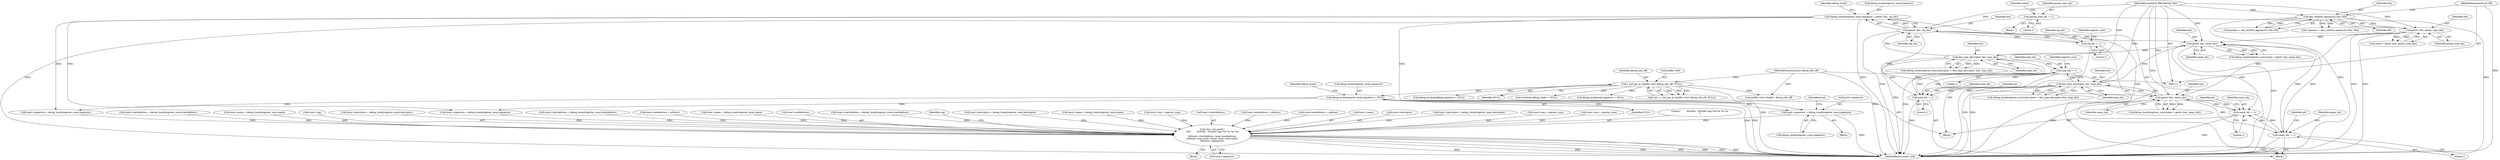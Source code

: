 digraph "0_radare2_252afb1cff9676f3ae1f341a28448bf2c8b6e308@array" {
"1000726" [label="(Call,local->signature = debug_locals[register_num].signature)"];
"1000602" [label="(Call,debug_locals[register_num].signature = NULL)"];
"1000133" [label="(Call,r_buf_get_at (binfile->buf, debug_info_off, NULL))"];
"1000122" [label="(MethodParameterIn,int debug_info_off)"];
"1000778" [label="(Call,debug_locals[register_num].signature = getstr (bin, sig_idx))"];
"1000784" [label="(Call,getstr (bin, sig_idx))"];
"1000768" [label="(Call,dex_type_descriptor (bin, type_idx))"];
"1000759" [label="(Call,getstr (bin, name_idx))"];
"1000338" [label="(Call,getstr (bin, param_type_idx))"];
"1000287" [label="(Call,dex_method_signature2 (bin, MI))"];
"1000113" [label="(MethodParameterIn,RBinDexObj *bin)"];
"1000115" [label="(MethodParameterIn,int MI)"];
"1000333" [label="(Call,param_type_idx -= 1)"];
"1000592" [label="(Call,dex_type_descriptor (bin, type_idx))"];
"1000583" [label="(Call,getstr (bin, name_idx))"];
"1000477" [label="(Call,name_idx -= 1)"];
"1000641" [label="(Call,name_idx -= 1)"];
"1000489" [label="(Call,type_idx -= 1)"];
"1000653" [label="(Call,type_idx -= 1)"];
"1000665" [label="(Call,sig_idx -= 1)"];
"1001079" [label="(Call,rbin->cb_printf (\n\t\t\t\t\"        0x%04x - 0x%04x reg=%d %s %s %s\n\",\n\t\t\t\tlocal->startAddress, local->endAddress,\n\t\t\t\tlocal->reg, local->name, local->descriptor,\n\t\t\t\tlocal->signature))"];
"1000869" [label="(Call,local->reg = register_num)"];
"1000790" [label="(Identifier,debug_locals)"];
"1000612" [label="(Identifier,debug_locals)"];
"1000478" [label="(Identifier,name_idx)"];
"1000645" [label="(Identifier,p4)"];
"1000655" [label="(Literal,1)"];
"1000618" [label="(Block,)"];
"1000490" [label="(Identifier,type_idx)"];
"1000654" [label="(Identifier,type_idx)"];
"1001080" [label="(Literal,\"        0x%04x - 0x%04x reg=%d %s %s %s\n\")"];
"1000584" [label="(Identifier,bin)"];
"1000577" [label="(Call,debug_locals[register_num].name = getstr (bin, name_idx))"];
"1000377" [label="(Call,debug_locals[reg].signature = NULL)"];
"1000717" [label="(Call,local->startAddress = debug_locals[register_num].startAddress)"];
"1000550" [label="(Call,local->signature = debug_locals[register_num].signature)"];
"1000134" [label="(Call,binfile->buf)"];
"1000304" [label="(Block,)"];
"1000699" [label="(Call,local->name = debug_locals[register_num].name)"];
"1000666" [label="(Identifier,sig_idx)"];
"1000726" [label="(Call,local->signature = debug_locals[register_num].signature)"];
"1000479" [label="(Literal,1)"];
"1000594" [label="(Identifier,type_idx)"];
"1000657" [label="(Identifier,p4)"];
"1000603" [label="(Call,debug_locals[register_num].signature)"];
"1000759" [label="(Call,getstr (bin, name_idx))"];
"1000340" [label="(Identifier,param_type_idx)"];
"1000288" [label="(Identifier,bin)"];
"1001087" [label="(Call,local->reg)"];
"1000532" [label="(Call,local->descriptor = debug_locals[register_num].descriptor)"];
"1000784" [label="(Call,getstr (bin, sig_idx))"];
"1000339" [label="(Identifier,bin)"];
"1000541" [label="(Call,local->startAddress = debug_locals[register_num].startAddress)"];
"1000761" [label="(Identifier,name_idx)"];
"1000131" [label="(Call,*p4 = r_buf_get_at (binfile->buf, debug_info_off, NULL))"];
"1000569" [label="(Call,local->endAddress = address)"];
"1000523" [label="(Call,local->name = debug_locals[register_num].name)"];
"1001084" [label="(Call,local->endAddress)"];
"1000769" [label="(Identifier,bin)"];
"1000284" [label="(Call,!(params = dex_method_signature2 (bin, MI)))"];
"1001193" [label="(MethodReturn,static void)"];
"1000287" [label="(Call,dex_method_signature2 (bin, MI))"];
"1000770" [label="(Identifier,type_idx)"];
"1000643" [label="(Literal,1)"];
"1001078" [label="(Block,)"];
"1000267" [label="(Call,debug_locals[argReg].signature = NULL)"];
"1000846" [label="(Call,local->startAddress = debug_locals[register_num].startAddress)"];
"1000333" [label="(Call,param_type_idx -= 1)"];
"1000762" [label="(Call,debug_locals[register_num].descriptor = dex_type_descriptor (bin, type_idx))"];
"1000138" [label="(Identifier,NULL)"];
"1000667" [label="(Literal,1)"];
"1000494" [label="(Identifier,register_num)"];
"1000608" [label="(Identifier,NULL)"];
"1001120" [label="(Identifier,reg)"];
"1000115" [label="(MethodParameterIn,int MI)"];
"1000753" [label="(Call,debug_locals[register_num].name = getstr (bin, name_idx))"];
"1000481" [label="(Identifier,p4)"];
"1000708" [label="(Call,local->descriptor = debug_locals[register_num].descriptor)"];
"1000786" [label="(Identifier,sig_idx)"];
"1000122" [label="(MethodParameterIn,int debug_info_off)"];
"1000727" [label="(Call,local->signature)"];
"1000169" [label="(Call,*emitted_debug_locals = NULL)"];
"1000641" [label="(Call,name_idx -= 1)"];
"1000642" [label="(Identifier,name_idx)"];
"1000828" [label="(Call,local->name = debug_locals[register_num].name)"];
"1000338" [label="(Call,getstr (bin, param_type_idx))"];
"1000737" [label="(Identifier,local)"];
"1000585" [label="(Identifier,name_idx)"];
"1000564" [label="(Call,local->reg = register_num)"];
"1000583" [label="(Call,getstr (bin, name_idx))"];
"1000477" [label="(Call,name_idx -= 1)"];
"1000778" [label="(Call,debug_locals[register_num].signature = getstr (bin, sig_idx))"];
"1000855" [label="(Call,local->signature = debug_locals[register_num].signature)"];
"1001081" [label="(Call,local->startAddress)"];
"1000586" [label="(Call,debug_locals[register_num].descriptor = dex_type_descriptor (bin, type_idx))"];
"1000665" [label="(Call,sig_idx -= 1)"];
"1000144" [label="(Call,binfile->buf->length - debug_info_off)"];
"1000137" [label="(Identifier,debug_info_off)"];
"1000592" [label="(Call,dex_type_descriptor (bin, type_idx))"];
"1000653" [label="(Call,type_idx -= 1)"];
"1000491" [label="(Literal,1)"];
"1001096" [label="(Call,local->signature)"];
"1000779" [label="(Call,debug_locals[register_num].signature)"];
"1000768" [label="(Call,dex_type_descriptor (bin, type_idx))"];
"1000745" [label="(Call,local->endAddress = address)"];
"1000874" [label="(Call,local->endAddress = address)"];
"1000785" [label="(Identifier,bin)"];
"1000730" [label="(Call,debug_locals[register_num].signature)"];
"1000760" [label="(Identifier,bin)"];
"1000334" [label="(Identifier,param_type_idx)"];
"1001079" [label="(Call,rbin->cb_printf (\n\t\t\t\t\"        0x%04x - 0x%04x reg=%d %s %s %s\n\",\n\t\t\t\tlocal->startAddress, local->endAddress,\n\t\t\t\tlocal->reg, local->name, local->descriptor,\n\t\t\t\tlocal->signature))"];
"1000489" [label="(Call,type_idx -= 1)"];
"1001090" [label="(Call,local->name)"];
"1000602" [label="(Call,debug_locals[register_num].signature = NULL)"];
"1000670" [label="(Identifier,register_num)"];
"1000133" [label="(Call,r_buf_get_at (binfile->buf, debug_info_off, NULL))"];
"1000593" [label="(Identifier,bin)"];
"1000289" [label="(Identifier,MI)"];
"1000113" [label="(MethodParameterIn,RBinDexObj *bin)"];
"1001093" [label="(Call,local->descriptor)"];
"1000335" [label="(Literal,1)"];
"1000337" [label="(Identifier,name)"];
"1000285" [label="(Call,params = dex_method_signature2 (bin, MI))"];
"1000336" [label="(Call,name = getstr (bin, param_type_idx))"];
"1000684" [label="(Block,)"];
"1000837" [label="(Call,local->descriptor = debug_locals[register_num].descriptor)"];
"1000740" [label="(Call,local->reg = register_num)"];
"1000455" [label="(Block,)"];
"1000726" -> "1000684"  [label="AST: "];
"1000726" -> "1000730"  [label="CFG: "];
"1000727" -> "1000726"  [label="AST: "];
"1000730" -> "1000726"  [label="AST: "];
"1000737" -> "1000726"  [label="CFG: "];
"1000726" -> "1001193"  [label="DDG: "];
"1000602" -> "1000726"  [label="DDG: "];
"1000778" -> "1000726"  [label="DDG: "];
"1000726" -> "1001079"  [label="DDG: "];
"1000602" -> "1000455"  [label="AST: "];
"1000602" -> "1000608"  [label="CFG: "];
"1000603" -> "1000602"  [label="AST: "];
"1000608" -> "1000602"  [label="AST: "];
"1000612" -> "1000602"  [label="CFG: "];
"1000602" -> "1001193"  [label="DDG: "];
"1000602" -> "1001193"  [label="DDG: "];
"1000602" -> "1000550"  [label="DDG: "];
"1000133" -> "1000602"  [label="DDG: "];
"1000602" -> "1000855"  [label="DDG: "];
"1000133" -> "1000131"  [label="AST: "];
"1000133" -> "1000138"  [label="CFG: "];
"1000134" -> "1000133"  [label="AST: "];
"1000137" -> "1000133"  [label="AST: "];
"1000138" -> "1000133"  [label="AST: "];
"1000131" -> "1000133"  [label="CFG: "];
"1000133" -> "1001193"  [label="DDG: "];
"1000133" -> "1000131"  [label="DDG: "];
"1000133" -> "1000131"  [label="DDG: "];
"1000133" -> "1000131"  [label="DDG: "];
"1000122" -> "1000133"  [label="DDG: "];
"1000133" -> "1000144"  [label="DDG: "];
"1000133" -> "1000169"  [label="DDG: "];
"1000133" -> "1000267"  [label="DDG: "];
"1000133" -> "1000377"  [label="DDG: "];
"1000122" -> "1000111"  [label="AST: "];
"1000122" -> "1001193"  [label="DDG: "];
"1000122" -> "1000144"  [label="DDG: "];
"1000778" -> "1000618"  [label="AST: "];
"1000778" -> "1000784"  [label="CFG: "];
"1000779" -> "1000778"  [label="AST: "];
"1000784" -> "1000778"  [label="AST: "];
"1000790" -> "1000778"  [label="CFG: "];
"1000778" -> "1001193"  [label="DDG: "];
"1000778" -> "1001193"  [label="DDG: "];
"1000778" -> "1000550"  [label="DDG: "];
"1000784" -> "1000778"  [label="DDG: "];
"1000784" -> "1000778"  [label="DDG: "];
"1000778" -> "1000855"  [label="DDG: "];
"1000784" -> "1000786"  [label="CFG: "];
"1000785" -> "1000784"  [label="AST: "];
"1000786" -> "1000784"  [label="AST: "];
"1000784" -> "1001193"  [label="DDG: "];
"1000784" -> "1001193"  [label="DDG: "];
"1000784" -> "1000583"  [label="DDG: "];
"1000784" -> "1000665"  [label="DDG: "];
"1000784" -> "1000759"  [label="DDG: "];
"1000768" -> "1000784"  [label="DDG: "];
"1000113" -> "1000784"  [label="DDG: "];
"1000665" -> "1000784"  [label="DDG: "];
"1000768" -> "1000762"  [label="AST: "];
"1000768" -> "1000770"  [label="CFG: "];
"1000769" -> "1000768"  [label="AST: "];
"1000770" -> "1000768"  [label="AST: "];
"1000762" -> "1000768"  [label="CFG: "];
"1000768" -> "1001193"  [label="DDG: "];
"1000768" -> "1000489"  [label="DDG: "];
"1000768" -> "1000653"  [label="DDG: "];
"1000768" -> "1000762"  [label="DDG: "];
"1000768" -> "1000762"  [label="DDG: "];
"1000759" -> "1000768"  [label="DDG: "];
"1000113" -> "1000768"  [label="DDG: "];
"1000653" -> "1000768"  [label="DDG: "];
"1000759" -> "1000753"  [label="AST: "];
"1000759" -> "1000761"  [label="CFG: "];
"1000760" -> "1000759"  [label="AST: "];
"1000761" -> "1000759"  [label="AST: "];
"1000753" -> "1000759"  [label="CFG: "];
"1000759" -> "1001193"  [label="DDG: "];
"1000759" -> "1000477"  [label="DDG: "];
"1000759" -> "1000641"  [label="DDG: "];
"1000759" -> "1000753"  [label="DDG: "];
"1000759" -> "1000753"  [label="DDG: "];
"1000338" -> "1000759"  [label="DDG: "];
"1000592" -> "1000759"  [label="DDG: "];
"1000113" -> "1000759"  [label="DDG: "];
"1000641" -> "1000759"  [label="DDG: "];
"1000338" -> "1000336"  [label="AST: "];
"1000338" -> "1000340"  [label="CFG: "];
"1000339" -> "1000338"  [label="AST: "];
"1000340" -> "1000338"  [label="AST: "];
"1000336" -> "1000338"  [label="CFG: "];
"1000338" -> "1001193"  [label="DDG: "];
"1000338" -> "1001193"  [label="DDG: "];
"1000338" -> "1000336"  [label="DDG: "];
"1000338" -> "1000336"  [label="DDG: "];
"1000287" -> "1000338"  [label="DDG: "];
"1000113" -> "1000338"  [label="DDG: "];
"1000333" -> "1000338"  [label="DDG: "];
"1000338" -> "1000583"  [label="DDG: "];
"1000287" -> "1000285"  [label="AST: "];
"1000287" -> "1000289"  [label="CFG: "];
"1000288" -> "1000287"  [label="AST: "];
"1000289" -> "1000287"  [label="AST: "];
"1000285" -> "1000287"  [label="CFG: "];
"1000287" -> "1001193"  [label="DDG: "];
"1000287" -> "1001193"  [label="DDG: "];
"1000287" -> "1000284"  [label="DDG: "];
"1000287" -> "1000284"  [label="DDG: "];
"1000287" -> "1000285"  [label="DDG: "];
"1000287" -> "1000285"  [label="DDG: "];
"1000113" -> "1000287"  [label="DDG: "];
"1000115" -> "1000287"  [label="DDG: "];
"1000113" -> "1000111"  [label="AST: "];
"1000113" -> "1001193"  [label="DDG: "];
"1000113" -> "1000583"  [label="DDG: "];
"1000113" -> "1000592"  [label="DDG: "];
"1000115" -> "1000111"  [label="AST: "];
"1000115" -> "1001193"  [label="DDG: "];
"1000333" -> "1000304"  [label="AST: "];
"1000333" -> "1000335"  [label="CFG: "];
"1000334" -> "1000333"  [label="AST: "];
"1000335" -> "1000333"  [label="AST: "];
"1000337" -> "1000333"  [label="CFG: "];
"1000592" -> "1000586"  [label="AST: "];
"1000592" -> "1000594"  [label="CFG: "];
"1000593" -> "1000592"  [label="AST: "];
"1000594" -> "1000592"  [label="AST: "];
"1000586" -> "1000592"  [label="CFG: "];
"1000592" -> "1001193"  [label="DDG: "];
"1000592" -> "1001193"  [label="DDG: "];
"1000592" -> "1000489"  [label="DDG: "];
"1000592" -> "1000583"  [label="DDG: "];
"1000592" -> "1000586"  [label="DDG: "];
"1000592" -> "1000586"  [label="DDG: "];
"1000583" -> "1000592"  [label="DDG: "];
"1000489" -> "1000592"  [label="DDG: "];
"1000592" -> "1000653"  [label="DDG: "];
"1000583" -> "1000577"  [label="AST: "];
"1000583" -> "1000585"  [label="CFG: "];
"1000584" -> "1000583"  [label="AST: "];
"1000585" -> "1000583"  [label="AST: "];
"1000577" -> "1000583"  [label="CFG: "];
"1000583" -> "1001193"  [label="DDG: "];
"1000583" -> "1000477"  [label="DDG: "];
"1000583" -> "1000577"  [label="DDG: "];
"1000583" -> "1000577"  [label="DDG: "];
"1000477" -> "1000583"  [label="DDG: "];
"1000583" -> "1000641"  [label="DDG: "];
"1000477" -> "1000455"  [label="AST: "];
"1000477" -> "1000479"  [label="CFG: "];
"1000478" -> "1000477"  [label="AST: "];
"1000479" -> "1000477"  [label="AST: "];
"1000481" -> "1000477"  [label="CFG: "];
"1000477" -> "1001193"  [label="DDG: "];
"1000641" -> "1000477"  [label="DDG: "];
"1000477" -> "1000641"  [label="DDG: "];
"1000641" -> "1000618"  [label="AST: "];
"1000641" -> "1000643"  [label="CFG: "];
"1000642" -> "1000641"  [label="AST: "];
"1000643" -> "1000641"  [label="AST: "];
"1000645" -> "1000641"  [label="CFG: "];
"1000641" -> "1001193"  [label="DDG: "];
"1000489" -> "1000455"  [label="AST: "];
"1000489" -> "1000491"  [label="CFG: "];
"1000490" -> "1000489"  [label="AST: "];
"1000491" -> "1000489"  [label="AST: "];
"1000494" -> "1000489"  [label="CFG: "];
"1000489" -> "1001193"  [label="DDG: "];
"1000653" -> "1000489"  [label="DDG: "];
"1000489" -> "1000653"  [label="DDG: "];
"1000653" -> "1000618"  [label="AST: "];
"1000653" -> "1000655"  [label="CFG: "];
"1000654" -> "1000653"  [label="AST: "];
"1000655" -> "1000653"  [label="AST: "];
"1000657" -> "1000653"  [label="CFG: "];
"1000653" -> "1001193"  [label="DDG: "];
"1000665" -> "1000618"  [label="AST: "];
"1000665" -> "1000667"  [label="CFG: "];
"1000666" -> "1000665"  [label="AST: "];
"1000667" -> "1000665"  [label="AST: "];
"1000670" -> "1000665"  [label="CFG: "];
"1000665" -> "1001193"  [label="DDG: "];
"1001079" -> "1001078"  [label="AST: "];
"1001079" -> "1001096"  [label="CFG: "];
"1001080" -> "1001079"  [label="AST: "];
"1001081" -> "1001079"  [label="AST: "];
"1001084" -> "1001079"  [label="AST: "];
"1001087" -> "1001079"  [label="AST: "];
"1001090" -> "1001079"  [label="AST: "];
"1001093" -> "1001079"  [label="AST: "];
"1001096" -> "1001079"  [label="AST: "];
"1001120" -> "1001079"  [label="CFG: "];
"1001079" -> "1001193"  [label="DDG: "];
"1001079" -> "1001193"  [label="DDG: "];
"1001079" -> "1001193"  [label="DDG: "];
"1001079" -> "1001193"  [label="DDG: "];
"1001079" -> "1001193"  [label="DDG: "];
"1001079" -> "1001193"  [label="DDG: "];
"1001079" -> "1001193"  [label="DDG: "];
"1000541" -> "1001079"  [label="DDG: "];
"1000717" -> "1001079"  [label="DDG: "];
"1000846" -> "1001079"  [label="DDG: "];
"1000745" -> "1001079"  [label="DDG: "];
"1000569" -> "1001079"  [label="DDG: "];
"1000874" -> "1001079"  [label="DDG: "];
"1000869" -> "1001079"  [label="DDG: "];
"1000564" -> "1001079"  [label="DDG: "];
"1000740" -> "1001079"  [label="DDG: "];
"1000699" -> "1001079"  [label="DDG: "];
"1000828" -> "1001079"  [label="DDG: "];
"1000523" -> "1001079"  [label="DDG: "];
"1000532" -> "1001079"  [label="DDG: "];
"1000708" -> "1001079"  [label="DDG: "];
"1000837" -> "1001079"  [label="DDG: "];
"1000550" -> "1001079"  [label="DDG: "];
"1000855" -> "1001079"  [label="DDG: "];
}
